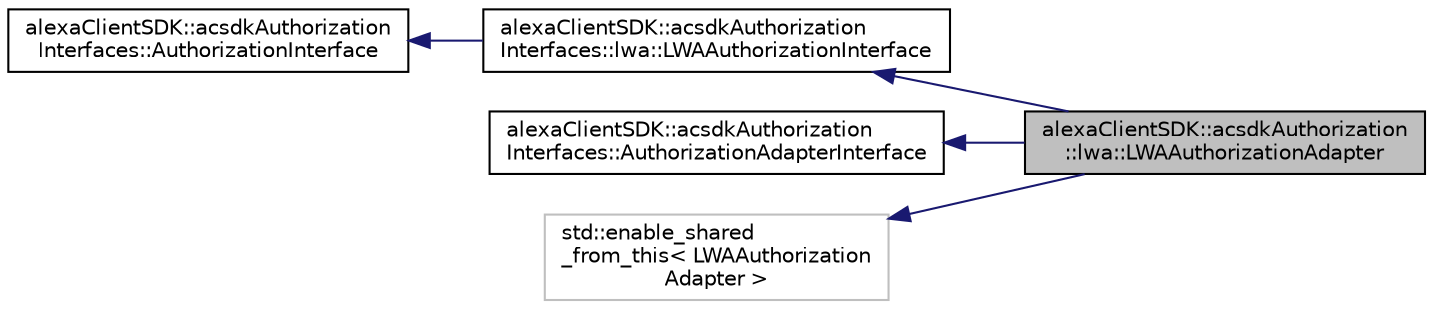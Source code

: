 digraph "alexaClientSDK::acsdkAuthorization::lwa::LWAAuthorizationAdapter"
{
  edge [fontname="Helvetica",fontsize="10",labelfontname="Helvetica",labelfontsize="10"];
  node [fontname="Helvetica",fontsize="10",shape=record];
  rankdir="LR";
  Node5 [label="alexaClientSDK::acsdkAuthorization\l::lwa::LWAAuthorizationAdapter",height=0.2,width=0.4,color="black", fillcolor="grey75", style="filled", fontcolor="black"];
  Node6 -> Node5 [dir="back",color="midnightblue",fontsize="10",style="solid",fontname="Helvetica"];
  Node6 [label="alexaClientSDK::acsdkAuthorization\lInterfaces::lwa::LWAAuthorizationInterface",height=0.2,width=0.4,color="black", fillcolor="white", style="filled",URL="$classalexa_client_s_d_k_1_1acsdk_authorization_interfaces_1_1lwa_1_1_l_w_a_authorization_interface.html"];
  Node7 -> Node6 [dir="back",color="midnightblue",fontsize="10",style="solid",fontname="Helvetica"];
  Node7 [label="alexaClientSDK::acsdkAuthorization\lInterfaces::AuthorizationInterface",height=0.2,width=0.4,color="black", fillcolor="white", style="filled",URL="$classalexa_client_s_d_k_1_1acsdk_authorization_interfaces_1_1_authorization_interface.html"];
  Node8 -> Node5 [dir="back",color="midnightblue",fontsize="10",style="solid",fontname="Helvetica"];
  Node8 [label="alexaClientSDK::acsdkAuthorization\lInterfaces::AuthorizationAdapterInterface",height=0.2,width=0.4,color="black", fillcolor="white", style="filled",URL="$classalexa_client_s_d_k_1_1acsdk_authorization_interfaces_1_1_authorization_adapter_interface.html"];
  Node9 -> Node5 [dir="back",color="midnightblue",fontsize="10",style="solid",fontname="Helvetica"];
  Node9 [label="std::enable_shared\l_from_this\< LWAAuthorization\lAdapter \>",height=0.2,width=0.4,color="grey75", fillcolor="white", style="filled"];
}
